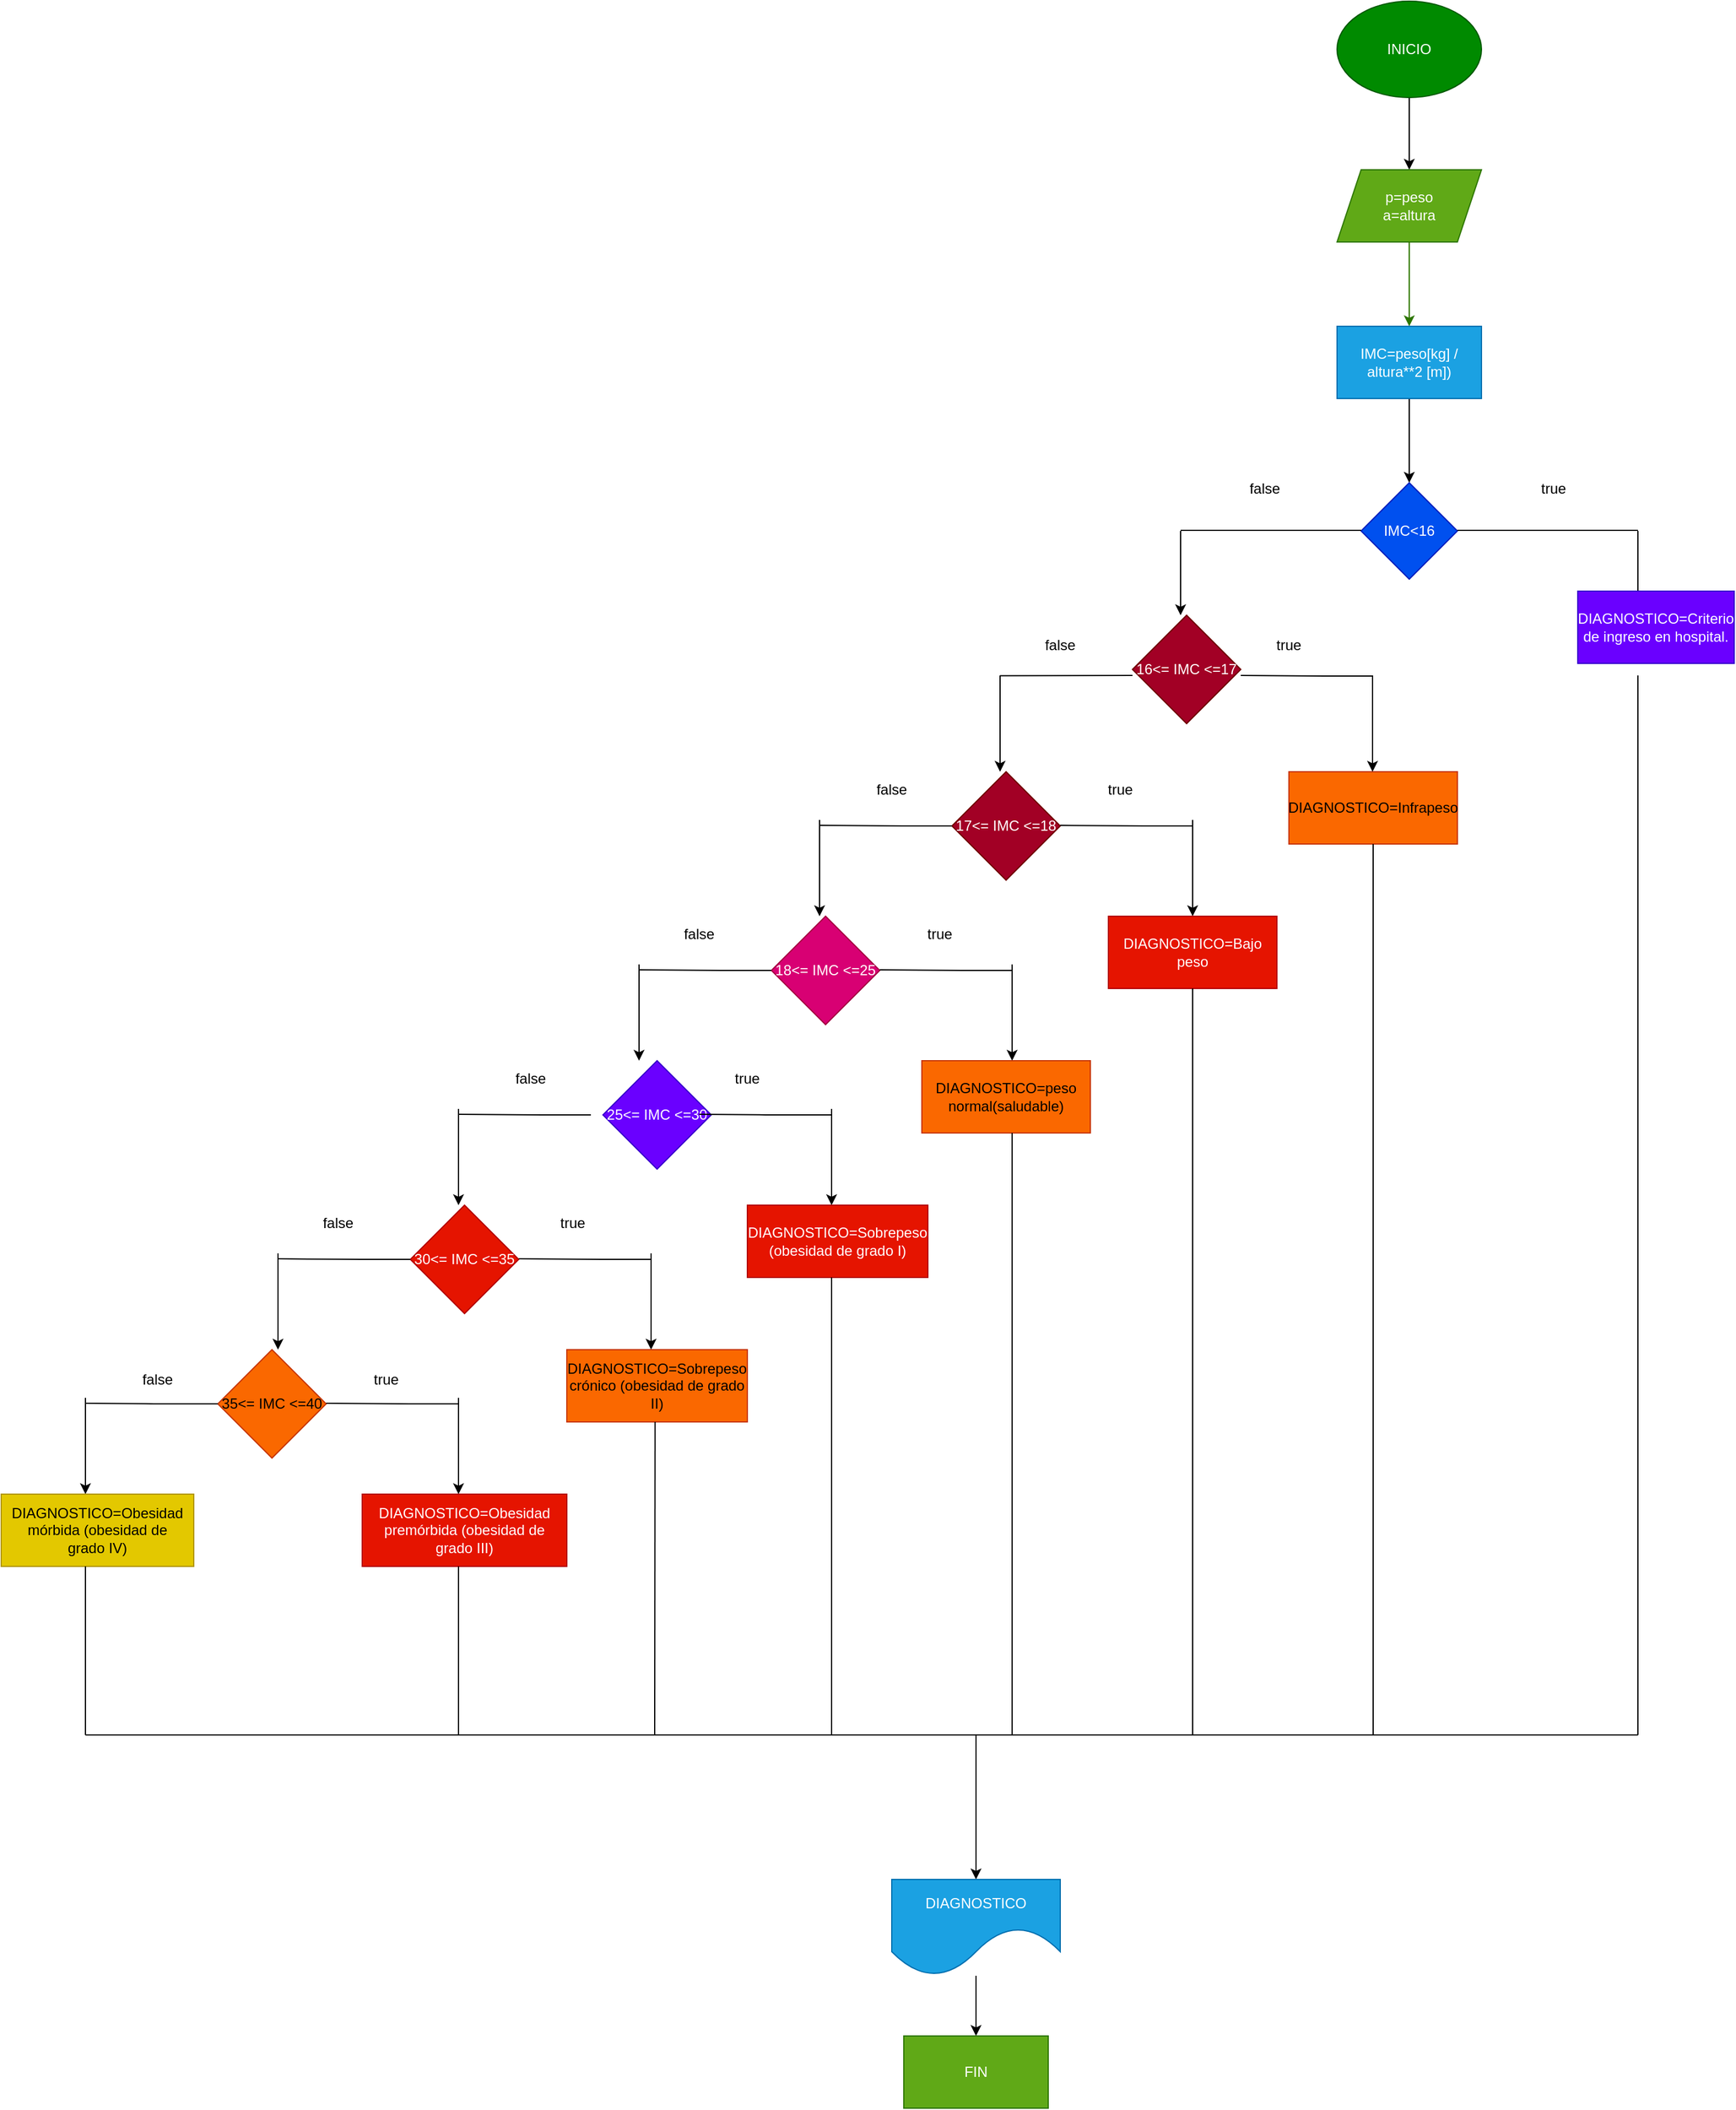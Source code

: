 <mxfile>
    <diagram id="UwQSBcfMgg8g4CbXBhvF" name="Página-1">
        <mxGraphModel dx="2362" dy="1511" grid="1" gridSize="10" guides="1" tooltips="1" connect="1" arrows="1" fold="1" page="1" pageScale="1" pageWidth="850" pageHeight="1100" math="0" shadow="0">
            <root>
                <mxCell id="0"/>
                <mxCell id="1" parent="0"/>
                <mxCell id="106" value="" style="edgeStyle=none;html=1;" parent="1" source="2" target="104" edge="1">
                    <mxGeometry relative="1" as="geometry"/>
                </mxCell>
                <mxCell id="2" value="INICIO" style="ellipse;whiteSpace=wrap;html=1;fillColor=#008a00;fontColor=#ffffff;strokeColor=#005700;" parent="1" vertex="1">
                    <mxGeometry x="240" y="-80" width="120" height="80" as="geometry"/>
                </mxCell>
                <mxCell id="6" value="" style="edgeStyle=none;html=1;exitX=0.5;exitY=1;exitDx=0;exitDy=0;" parent="1" source="107" edge="1">
                    <mxGeometry relative="1" as="geometry">
                        <mxPoint x="300" y="320" as="targetPoint"/>
                        <mxPoint x="300" y="260" as="sourcePoint"/>
                    </mxGeometry>
                </mxCell>
                <mxCell id="14" value="IMC&amp;lt;16" style="rhombus;whiteSpace=wrap;html=1;fillColor=#0050ef;fontColor=#ffffff;strokeColor=#001DBC;" parent="1" vertex="1">
                    <mxGeometry x="260" y="320" width="80" height="80" as="geometry"/>
                </mxCell>
                <mxCell id="15" value="" style="endArrow=none;html=1;" parent="1" edge="1">
                    <mxGeometry width="50" height="50" relative="1" as="geometry">
                        <mxPoint x="340" y="359.5" as="sourcePoint"/>
                        <mxPoint x="490" y="359.5" as="targetPoint"/>
                    </mxGeometry>
                </mxCell>
                <mxCell id="16" value="" style="edgeStyle=none;html=1;" parent="1" edge="1">
                    <mxGeometry relative="1" as="geometry">
                        <mxPoint x="490" y="360" as="sourcePoint"/>
                        <mxPoint x="490" y="420" as="targetPoint"/>
                    </mxGeometry>
                </mxCell>
                <mxCell id="17" value="DIAGNOSTICO=Criterio de ingreso en hospital." style="rounded=0;whiteSpace=wrap;html=1;fillColor=#6a00ff;fontColor=#ffffff;strokeColor=#3700CC;" parent="1" vertex="1">
                    <mxGeometry x="440" y="410" width="130" height="60" as="geometry"/>
                </mxCell>
                <mxCell id="18" value="" style="endArrow=none;html=1;" parent="1" edge="1">
                    <mxGeometry width="50" height="50" relative="1" as="geometry">
                        <mxPoint x="110" y="359.5" as="sourcePoint"/>
                        <mxPoint x="260" y="359.5" as="targetPoint"/>
                    </mxGeometry>
                </mxCell>
                <mxCell id="19" value="" style="edgeStyle=none;html=1;" parent="1" edge="1">
                    <mxGeometry relative="1" as="geometry">
                        <mxPoint x="110" y="360" as="sourcePoint"/>
                        <mxPoint x="110" y="430" as="targetPoint"/>
                    </mxGeometry>
                </mxCell>
                <mxCell id="20" value="16&amp;lt;= IMC &amp;lt;=17" style="rhombus;whiteSpace=wrap;html=1;fillColor=#a20025;fontColor=#ffffff;strokeColor=#6F0000;" parent="1" vertex="1">
                    <mxGeometry x="70" y="430" width="90" height="90" as="geometry"/>
                </mxCell>
                <mxCell id="21" value="DIAGNOSTICO=Infrapeso" style="rounded=0;whiteSpace=wrap;html=1;fillColor=#fa6800;fontColor=#000000;strokeColor=#C73500;" parent="1" vertex="1">
                    <mxGeometry x="200" y="560" width="140" height="60" as="geometry"/>
                </mxCell>
                <mxCell id="22" value="" style="endArrow=none;html=1;" parent="1" edge="1">
                    <mxGeometry width="50" height="50" relative="1" as="geometry">
                        <mxPoint x="160" y="480" as="sourcePoint"/>
                        <mxPoint x="270" y="480.5" as="targetPoint"/>
                        <Array as="points">
                            <mxPoint x="220" y="480.5"/>
                        </Array>
                    </mxGeometry>
                </mxCell>
                <mxCell id="24" value="" style="endArrow=none;html=1;" parent="1" edge="1">
                    <mxGeometry width="50" height="50" relative="1" as="geometry">
                        <mxPoint x="-40" y="480.25" as="sourcePoint"/>
                        <mxPoint x="70" y="480" as="targetPoint"/>
                    </mxGeometry>
                </mxCell>
                <mxCell id="26" value="" style="edgeStyle=none;html=1;" parent="1" edge="1">
                    <mxGeometry relative="1" as="geometry">
                        <mxPoint x="269.5" y="480" as="sourcePoint"/>
                        <mxPoint x="269.5" y="560" as="targetPoint"/>
                    </mxGeometry>
                </mxCell>
                <mxCell id="28" value="" style="edgeStyle=none;html=1;" parent="1" edge="1">
                    <mxGeometry relative="1" as="geometry">
                        <mxPoint x="-40" y="480" as="sourcePoint"/>
                        <mxPoint x="-40" y="560" as="targetPoint"/>
                    </mxGeometry>
                </mxCell>
                <mxCell id="29" value="17&amp;lt;= IMC &amp;lt;=18" style="rhombus;whiteSpace=wrap;html=1;fillColor=#a20025;fontColor=#ffffff;strokeColor=#6F0000;" parent="1" vertex="1">
                    <mxGeometry x="-80" y="560" width="90" height="90" as="geometry"/>
                </mxCell>
                <mxCell id="30" value="" style="endArrow=none;html=1;" parent="1" edge="1">
                    <mxGeometry width="50" height="50" relative="1" as="geometry">
                        <mxPoint x="10" y="604.5" as="sourcePoint"/>
                        <mxPoint x="120" y="605" as="targetPoint"/>
                        <Array as="points">
                            <mxPoint x="70" y="605"/>
                        </Array>
                    </mxGeometry>
                </mxCell>
                <mxCell id="31" value="" style="edgeStyle=none;html=1;" parent="1" edge="1">
                    <mxGeometry relative="1" as="geometry">
                        <mxPoint x="120" y="600" as="sourcePoint"/>
                        <mxPoint x="120" y="680" as="targetPoint"/>
                    </mxGeometry>
                </mxCell>
                <mxCell id="32" value="DIAGNOSTICO=Bajo peso" style="rounded=0;whiteSpace=wrap;html=1;fillColor=#e51400;fontColor=#ffffff;strokeColor=#B20000;" parent="1" vertex="1">
                    <mxGeometry x="50" y="680" width="140" height="60" as="geometry"/>
                </mxCell>
                <mxCell id="33" value="" style="endArrow=none;html=1;" parent="1" edge="1">
                    <mxGeometry width="50" height="50" relative="1" as="geometry">
                        <mxPoint x="-190" y="604.5" as="sourcePoint"/>
                        <mxPoint x="-80" y="605" as="targetPoint"/>
                        <Array as="points">
                            <mxPoint x="-130" y="605"/>
                        </Array>
                    </mxGeometry>
                </mxCell>
                <mxCell id="34" value="" style="edgeStyle=none;html=1;" parent="1" edge="1">
                    <mxGeometry relative="1" as="geometry">
                        <mxPoint x="-190" y="600" as="sourcePoint"/>
                        <mxPoint x="-190" y="680" as="targetPoint"/>
                    </mxGeometry>
                </mxCell>
                <mxCell id="36" value="18&amp;lt;= IMC &amp;lt;=25" style="rhombus;whiteSpace=wrap;html=1;fillColor=#d80073;fontColor=#ffffff;strokeColor=#A50040;" parent="1" vertex="1">
                    <mxGeometry x="-230" y="680" width="90" height="90" as="geometry"/>
                </mxCell>
                <mxCell id="37" value="" style="endArrow=none;html=1;" parent="1" edge="1">
                    <mxGeometry width="50" height="50" relative="1" as="geometry">
                        <mxPoint x="-140" y="724.52" as="sourcePoint"/>
                        <mxPoint x="-30" y="725.02" as="targetPoint"/>
                        <Array as="points">
                            <mxPoint x="-80" y="725.02"/>
                        </Array>
                    </mxGeometry>
                </mxCell>
                <mxCell id="38" value="" style="edgeStyle=none;html=1;" parent="1" edge="1">
                    <mxGeometry relative="1" as="geometry">
                        <mxPoint x="-30" y="720" as="sourcePoint"/>
                        <mxPoint x="-30" y="800" as="targetPoint"/>
                    </mxGeometry>
                </mxCell>
                <mxCell id="39" value="" style="endArrow=none;html=1;" parent="1" edge="1">
                    <mxGeometry width="50" height="50" relative="1" as="geometry">
                        <mxPoint x="-340" y="724.52" as="sourcePoint"/>
                        <mxPoint x="-230" y="725.02" as="targetPoint"/>
                        <Array as="points">
                            <mxPoint x="-280" y="725.02"/>
                        </Array>
                    </mxGeometry>
                </mxCell>
                <mxCell id="40" value="" style="edgeStyle=none;html=1;" parent="1" edge="1">
                    <mxGeometry relative="1" as="geometry">
                        <mxPoint x="-340" y="720" as="sourcePoint"/>
                        <mxPoint x="-340" y="800" as="targetPoint"/>
                    </mxGeometry>
                </mxCell>
                <mxCell id="41" value="DIAGNOSTICO=peso normal(saludable)" style="rounded=0;whiteSpace=wrap;html=1;fillColor=#fa6800;fontColor=#000000;strokeColor=#C73500;" parent="1" vertex="1">
                    <mxGeometry x="-105" y="800" width="140" height="60" as="geometry"/>
                </mxCell>
                <mxCell id="42" value="25&amp;lt;= IMC &amp;lt;=30" style="rhombus;whiteSpace=wrap;html=1;fillColor=#6a00ff;fontColor=#ffffff;strokeColor=#3700CC;" parent="1" vertex="1">
                    <mxGeometry x="-370" y="800" width="90" height="90" as="geometry"/>
                </mxCell>
                <mxCell id="51" value="" style="endArrow=none;html=1;" parent="1" edge="1">
                    <mxGeometry width="50" height="50" relative="1" as="geometry">
                        <mxPoint x="-290" y="844.52" as="sourcePoint"/>
                        <mxPoint x="-180" y="845.02" as="targetPoint"/>
                        <Array as="points">
                            <mxPoint x="-230" y="845.02"/>
                        </Array>
                    </mxGeometry>
                </mxCell>
                <mxCell id="52" value="" style="edgeStyle=none;html=1;" parent="1" edge="1">
                    <mxGeometry relative="1" as="geometry">
                        <mxPoint x="-180" y="840" as="sourcePoint"/>
                        <mxPoint x="-180" y="920" as="targetPoint"/>
                    </mxGeometry>
                </mxCell>
                <mxCell id="53" value="" style="endArrow=none;html=1;" parent="1" edge="1">
                    <mxGeometry width="50" height="50" relative="1" as="geometry">
                        <mxPoint x="-490" y="844.52" as="sourcePoint"/>
                        <mxPoint x="-380" y="845.02" as="targetPoint"/>
                        <Array as="points">
                            <mxPoint x="-430" y="845.02"/>
                        </Array>
                    </mxGeometry>
                </mxCell>
                <mxCell id="54" value="" style="edgeStyle=none;html=1;" parent="1" edge="1">
                    <mxGeometry relative="1" as="geometry">
                        <mxPoint x="-490" y="840" as="sourcePoint"/>
                        <mxPoint x="-490" y="920" as="targetPoint"/>
                    </mxGeometry>
                </mxCell>
                <mxCell id="55" value="DIAGNOSTICO=Sobrepeso (obesidad de grado I)" style="rounded=0;whiteSpace=wrap;html=1;fillColor=#e51400;fontColor=#ffffff;strokeColor=#B20000;" parent="1" vertex="1">
                    <mxGeometry x="-250" y="920" width="150" height="60" as="geometry"/>
                </mxCell>
                <mxCell id="56" value="30&amp;lt;= IMC &amp;lt;=35" style="rhombus;whiteSpace=wrap;html=1;fillColor=#e51400;fontColor=#ffffff;strokeColor=#B20000;" parent="1" vertex="1">
                    <mxGeometry x="-530" y="920" width="90" height="90" as="geometry"/>
                </mxCell>
                <mxCell id="57" value="" style="endArrow=none;html=1;" parent="1" edge="1">
                    <mxGeometry width="50" height="50" relative="1" as="geometry">
                        <mxPoint x="-440" y="964.52" as="sourcePoint"/>
                        <mxPoint x="-330" y="965.02" as="targetPoint"/>
                        <Array as="points">
                            <mxPoint x="-380" y="965.02"/>
                        </Array>
                    </mxGeometry>
                </mxCell>
                <mxCell id="58" value="" style="edgeStyle=none;html=1;" parent="1" edge="1">
                    <mxGeometry relative="1" as="geometry">
                        <mxPoint x="-330" y="960" as="sourcePoint"/>
                        <mxPoint x="-330" y="1040" as="targetPoint"/>
                    </mxGeometry>
                </mxCell>
                <mxCell id="59" value="" style="endArrow=none;html=1;" parent="1" edge="1">
                    <mxGeometry width="50" height="50" relative="1" as="geometry">
                        <mxPoint x="-640" y="964.52" as="sourcePoint"/>
                        <mxPoint x="-530" y="965.02" as="targetPoint"/>
                        <Array as="points">
                            <mxPoint x="-580" y="965.02"/>
                        </Array>
                    </mxGeometry>
                </mxCell>
                <mxCell id="60" value="" style="edgeStyle=none;html=1;" parent="1" edge="1">
                    <mxGeometry relative="1" as="geometry">
                        <mxPoint x="-640" y="960" as="sourcePoint"/>
                        <mxPoint x="-640" y="1040" as="targetPoint"/>
                    </mxGeometry>
                </mxCell>
                <mxCell id="61" value="DIAGNOSTICO=Sobrepeso crónico (obesidad de grado II)" style="rounded=0;whiteSpace=wrap;html=1;fillColor=#fa6800;fontColor=#000000;strokeColor=#C73500;" parent="1" vertex="1">
                    <mxGeometry x="-400" y="1040" width="150" height="60" as="geometry"/>
                </mxCell>
                <mxCell id="62" value="35&amp;lt;= IMC &amp;lt;=40" style="rhombus;whiteSpace=wrap;html=1;fillColor=#fa6800;fontColor=#000000;strokeColor=#C73500;" parent="1" vertex="1">
                    <mxGeometry x="-690" y="1040" width="90" height="90" as="geometry"/>
                </mxCell>
                <mxCell id="63" value="" style="endArrow=none;html=1;" parent="1" edge="1">
                    <mxGeometry width="50" height="50" relative="1" as="geometry">
                        <mxPoint x="-600" y="1084.52" as="sourcePoint"/>
                        <mxPoint x="-490" y="1085.02" as="targetPoint"/>
                        <Array as="points">
                            <mxPoint x="-540" y="1085.02"/>
                        </Array>
                    </mxGeometry>
                </mxCell>
                <mxCell id="64" value="" style="edgeStyle=none;html=1;" parent="1" edge="1">
                    <mxGeometry relative="1" as="geometry">
                        <mxPoint x="-490" y="1080" as="sourcePoint"/>
                        <mxPoint x="-490" y="1160" as="targetPoint"/>
                    </mxGeometry>
                </mxCell>
                <mxCell id="65" value="" style="endArrow=none;html=1;" parent="1" edge="1">
                    <mxGeometry width="50" height="50" relative="1" as="geometry">
                        <mxPoint x="-800" y="1084.52" as="sourcePoint"/>
                        <mxPoint x="-690" y="1085.02" as="targetPoint"/>
                        <Array as="points">
                            <mxPoint x="-740" y="1085.02"/>
                        </Array>
                    </mxGeometry>
                </mxCell>
                <mxCell id="66" value="" style="edgeStyle=none;html=1;" parent="1" edge="1">
                    <mxGeometry relative="1" as="geometry">
                        <mxPoint x="-800" y="1080" as="sourcePoint"/>
                        <mxPoint x="-800" y="1160" as="targetPoint"/>
                    </mxGeometry>
                </mxCell>
                <mxCell id="67" value="DIAGNOSTICO=&lt;span style=&quot;background-color: initial;&quot;&gt;Obesidad premórbida (obesidad de grado&amp;nbsp;&lt;/span&gt;&lt;span style=&quot;background-color: initial;&quot;&gt;III)&lt;/span&gt;&lt;span style=&quot;background-color: initial;&quot;&gt;&lt;br&gt;&lt;/span&gt;" style="rounded=0;whiteSpace=wrap;html=1;fillColor=#e51400;fontColor=#ffffff;strokeColor=#B20000;" parent="1" vertex="1">
                    <mxGeometry x="-570" y="1160" width="170" height="60" as="geometry"/>
                </mxCell>
                <mxCell id="74" value="DIAGNOSTICO=&lt;span style=&quot;background-color: initial;&quot;&gt;Obesidad mórbida (obesidad de grado&amp;nbsp;&lt;/span&gt;&lt;span style=&quot;background-color: initial;&quot;&gt;IV)&lt;/span&gt;&lt;span style=&quot;background-color: initial;&quot;&gt;&lt;br&gt;&lt;/span&gt;" style="rounded=0;whiteSpace=wrap;html=1;fillColor=#e3c800;fontColor=#000000;strokeColor=#B09500;" parent="1" vertex="1">
                    <mxGeometry x="-870" y="1160" width="160" height="60" as="geometry"/>
                </mxCell>
                <mxCell id="75" value="" style="endArrow=none;html=1;" parent="1" edge="1">
                    <mxGeometry width="50" height="50" relative="1" as="geometry">
                        <mxPoint x="490" y="1360" as="sourcePoint"/>
                        <mxPoint x="490" y="480" as="targetPoint"/>
                    </mxGeometry>
                </mxCell>
                <mxCell id="76" value="" style="endArrow=none;html=1;" parent="1" edge="1">
                    <mxGeometry width="50" height="50" relative="1" as="geometry">
                        <mxPoint x="270" y="1360" as="sourcePoint"/>
                        <mxPoint x="270" y="620" as="targetPoint"/>
                    </mxGeometry>
                </mxCell>
                <mxCell id="77" value="" style="endArrow=none;html=1;" parent="1" edge="1">
                    <mxGeometry width="50" height="50" relative="1" as="geometry">
                        <mxPoint x="120" y="1360" as="sourcePoint"/>
                        <mxPoint x="120.0" y="740" as="targetPoint"/>
                    </mxGeometry>
                </mxCell>
                <mxCell id="78" value="" style="endArrow=none;html=1;" parent="1" edge="1">
                    <mxGeometry width="50" height="50" relative="1" as="geometry">
                        <mxPoint x="-180" y="1360" as="sourcePoint"/>
                        <mxPoint x="-180.0" y="980" as="targetPoint"/>
                    </mxGeometry>
                </mxCell>
                <mxCell id="79" value="" style="endArrow=none;html=1;" parent="1" edge="1">
                    <mxGeometry width="50" height="50" relative="1" as="geometry">
                        <mxPoint x="-30" y="1360" as="sourcePoint"/>
                        <mxPoint x="-30.0" y="860" as="targetPoint"/>
                    </mxGeometry>
                </mxCell>
                <mxCell id="80" value="" style="endArrow=none;html=1;" parent="1" edge="1">
                    <mxGeometry width="50" height="50" relative="1" as="geometry">
                        <mxPoint x="-490" y="1360" as="sourcePoint"/>
                        <mxPoint x="-490.0" y="1220" as="targetPoint"/>
                    </mxGeometry>
                </mxCell>
                <mxCell id="81" value="" style="endArrow=none;html=1;" parent="1" edge="1">
                    <mxGeometry width="50" height="50" relative="1" as="geometry">
                        <mxPoint x="-327" y="1360" as="sourcePoint"/>
                        <mxPoint x="-326.67" y="1100" as="targetPoint"/>
                    </mxGeometry>
                </mxCell>
                <mxCell id="82" value="" style="endArrow=none;html=1;" parent="1" edge="1">
                    <mxGeometry width="50" height="50" relative="1" as="geometry">
                        <mxPoint x="-800" y="1360" as="sourcePoint"/>
                        <mxPoint x="-800.0" y="1220" as="targetPoint"/>
                    </mxGeometry>
                </mxCell>
                <mxCell id="83" value="" style="endArrow=none;html=1;" parent="1" edge="1">
                    <mxGeometry width="50" height="50" relative="1" as="geometry">
                        <mxPoint x="-800" y="1360" as="sourcePoint"/>
                        <mxPoint x="490" y="1360" as="targetPoint"/>
                    </mxGeometry>
                </mxCell>
                <mxCell id="85" value="" style="endArrow=classic;html=1;" parent="1" edge="1">
                    <mxGeometry width="50" height="50" relative="1" as="geometry">
                        <mxPoint x="-60" y="1360" as="sourcePoint"/>
                        <mxPoint x="-60" y="1480" as="targetPoint"/>
                    </mxGeometry>
                </mxCell>
                <mxCell id="88" value="" style="edgeStyle=none;html=1;" parent="1" source="86" target="87" edge="1">
                    <mxGeometry relative="1" as="geometry"/>
                </mxCell>
                <mxCell id="86" value="DIAGNOSTICO" style="shape=document;whiteSpace=wrap;html=1;boundedLbl=1;size=0.5;fillColor=#1ba1e2;fontColor=#ffffff;strokeColor=#006EAF;" parent="1" vertex="1">
                    <mxGeometry x="-130" y="1480" width="140" height="80" as="geometry"/>
                </mxCell>
                <mxCell id="87" value="FIN" style="rounded=0;whiteSpace=wrap;html=1;fillColor=#60a917;fontColor=#ffffff;strokeColor=#2D7600;" parent="1" vertex="1">
                    <mxGeometry x="-120" y="1610" width="120" height="60" as="geometry"/>
                </mxCell>
                <mxCell id="89" value="true" style="text;html=1;strokeColor=none;fillColor=none;align=center;verticalAlign=middle;whiteSpace=wrap;rounded=0;" parent="1" vertex="1">
                    <mxGeometry x="390" y="310" width="60" height="30" as="geometry"/>
                </mxCell>
                <mxCell id="90" value="false" style="text;html=1;strokeColor=none;fillColor=none;align=center;verticalAlign=middle;whiteSpace=wrap;rounded=0;" parent="1" vertex="1">
                    <mxGeometry x="150" y="310" width="60" height="30" as="geometry"/>
                </mxCell>
                <mxCell id="91" value="true" style="text;html=1;strokeColor=none;fillColor=none;align=center;verticalAlign=middle;whiteSpace=wrap;rounded=0;" parent="1" vertex="1">
                    <mxGeometry x="170" y="440" width="60" height="30" as="geometry"/>
                </mxCell>
                <mxCell id="92" value="true" style="text;html=1;strokeColor=none;fillColor=none;align=center;verticalAlign=middle;whiteSpace=wrap;rounded=0;" parent="1" vertex="1">
                    <mxGeometry x="30" y="560" width="60" height="30" as="geometry"/>
                </mxCell>
                <mxCell id="93" value="true" style="text;html=1;strokeColor=none;fillColor=none;align=center;verticalAlign=middle;whiteSpace=wrap;rounded=0;" parent="1" vertex="1">
                    <mxGeometry x="-120" y="680" width="60" height="30" as="geometry"/>
                </mxCell>
                <mxCell id="94" value="true" style="text;html=1;strokeColor=none;fillColor=none;align=center;verticalAlign=middle;whiteSpace=wrap;rounded=0;" parent="1" vertex="1">
                    <mxGeometry x="-280" y="800" width="60" height="30" as="geometry"/>
                </mxCell>
                <mxCell id="95" value="true" style="text;html=1;strokeColor=none;fillColor=none;align=center;verticalAlign=middle;whiteSpace=wrap;rounded=0;" parent="1" vertex="1">
                    <mxGeometry x="-425" y="920" width="60" height="30" as="geometry"/>
                </mxCell>
                <mxCell id="96" value="true" style="text;html=1;strokeColor=none;fillColor=none;align=center;verticalAlign=middle;whiteSpace=wrap;rounded=0;" parent="1" vertex="1">
                    <mxGeometry x="-580" y="1050" width="60" height="30" as="geometry"/>
                </mxCell>
                <mxCell id="97" value="false" style="text;html=1;strokeColor=none;fillColor=none;align=center;verticalAlign=middle;whiteSpace=wrap;rounded=0;" parent="1" vertex="1">
                    <mxGeometry x="-20" y="440" width="60" height="30" as="geometry"/>
                </mxCell>
                <mxCell id="98" value="false" style="text;html=1;strokeColor=none;fillColor=none;align=center;verticalAlign=middle;whiteSpace=wrap;rounded=0;" parent="1" vertex="1">
                    <mxGeometry x="-160" y="560" width="60" height="30" as="geometry"/>
                </mxCell>
                <mxCell id="99" value="false" style="text;html=1;strokeColor=none;fillColor=none;align=center;verticalAlign=middle;whiteSpace=wrap;rounded=0;" parent="1" vertex="1">
                    <mxGeometry x="-320" y="680" width="60" height="30" as="geometry"/>
                </mxCell>
                <mxCell id="100" value="false" style="text;html=1;strokeColor=none;fillColor=none;align=center;verticalAlign=middle;whiteSpace=wrap;rounded=0;" parent="1" vertex="1">
                    <mxGeometry x="-460" y="800" width="60" height="30" as="geometry"/>
                </mxCell>
                <mxCell id="101" value="false" style="text;html=1;strokeColor=none;fillColor=none;align=center;verticalAlign=middle;whiteSpace=wrap;rounded=0;" parent="1" vertex="1">
                    <mxGeometry x="-620" y="920" width="60" height="30" as="geometry"/>
                </mxCell>
                <mxCell id="102" value="false" style="text;html=1;strokeColor=none;fillColor=none;align=center;verticalAlign=middle;whiteSpace=wrap;rounded=0;" parent="1" vertex="1">
                    <mxGeometry x="-770" y="1050" width="60" height="30" as="geometry"/>
                </mxCell>
                <mxCell id="108" value="" style="edgeStyle=none;html=1;fillColor=#60a917;strokeColor=#2D7600;" parent="1" target="107" edge="1">
                    <mxGeometry relative="1" as="geometry">
                        <mxPoint x="300" y="120" as="sourcePoint"/>
                    </mxGeometry>
                </mxCell>
                <mxCell id="104" value="p=peso&lt;br&gt;a=altura" style="shape=parallelogram;perimeter=parallelogramPerimeter;whiteSpace=wrap;html=1;fixedSize=1;fillColor=#60a917;fontColor=#ffffff;strokeColor=#2D7600;" parent="1" vertex="1">
                    <mxGeometry x="240" y="60" width="120" height="60" as="geometry"/>
                </mxCell>
                <mxCell id="107" value="&lt;span style=&quot;color: rgb(255, 255, 255);&quot;&gt;IMC=peso[kg] / altura**2 [m])&lt;/span&gt;" style="rounded=0;whiteSpace=wrap;html=1;fillColor=#1ba1e2;fontColor=#ffffff;strokeColor=#006EAF;" parent="1" vertex="1">
                    <mxGeometry x="240" y="190" width="120" height="60" as="geometry"/>
                </mxCell>
            </root>
        </mxGraphModel>
    </diagram>
</mxfile>